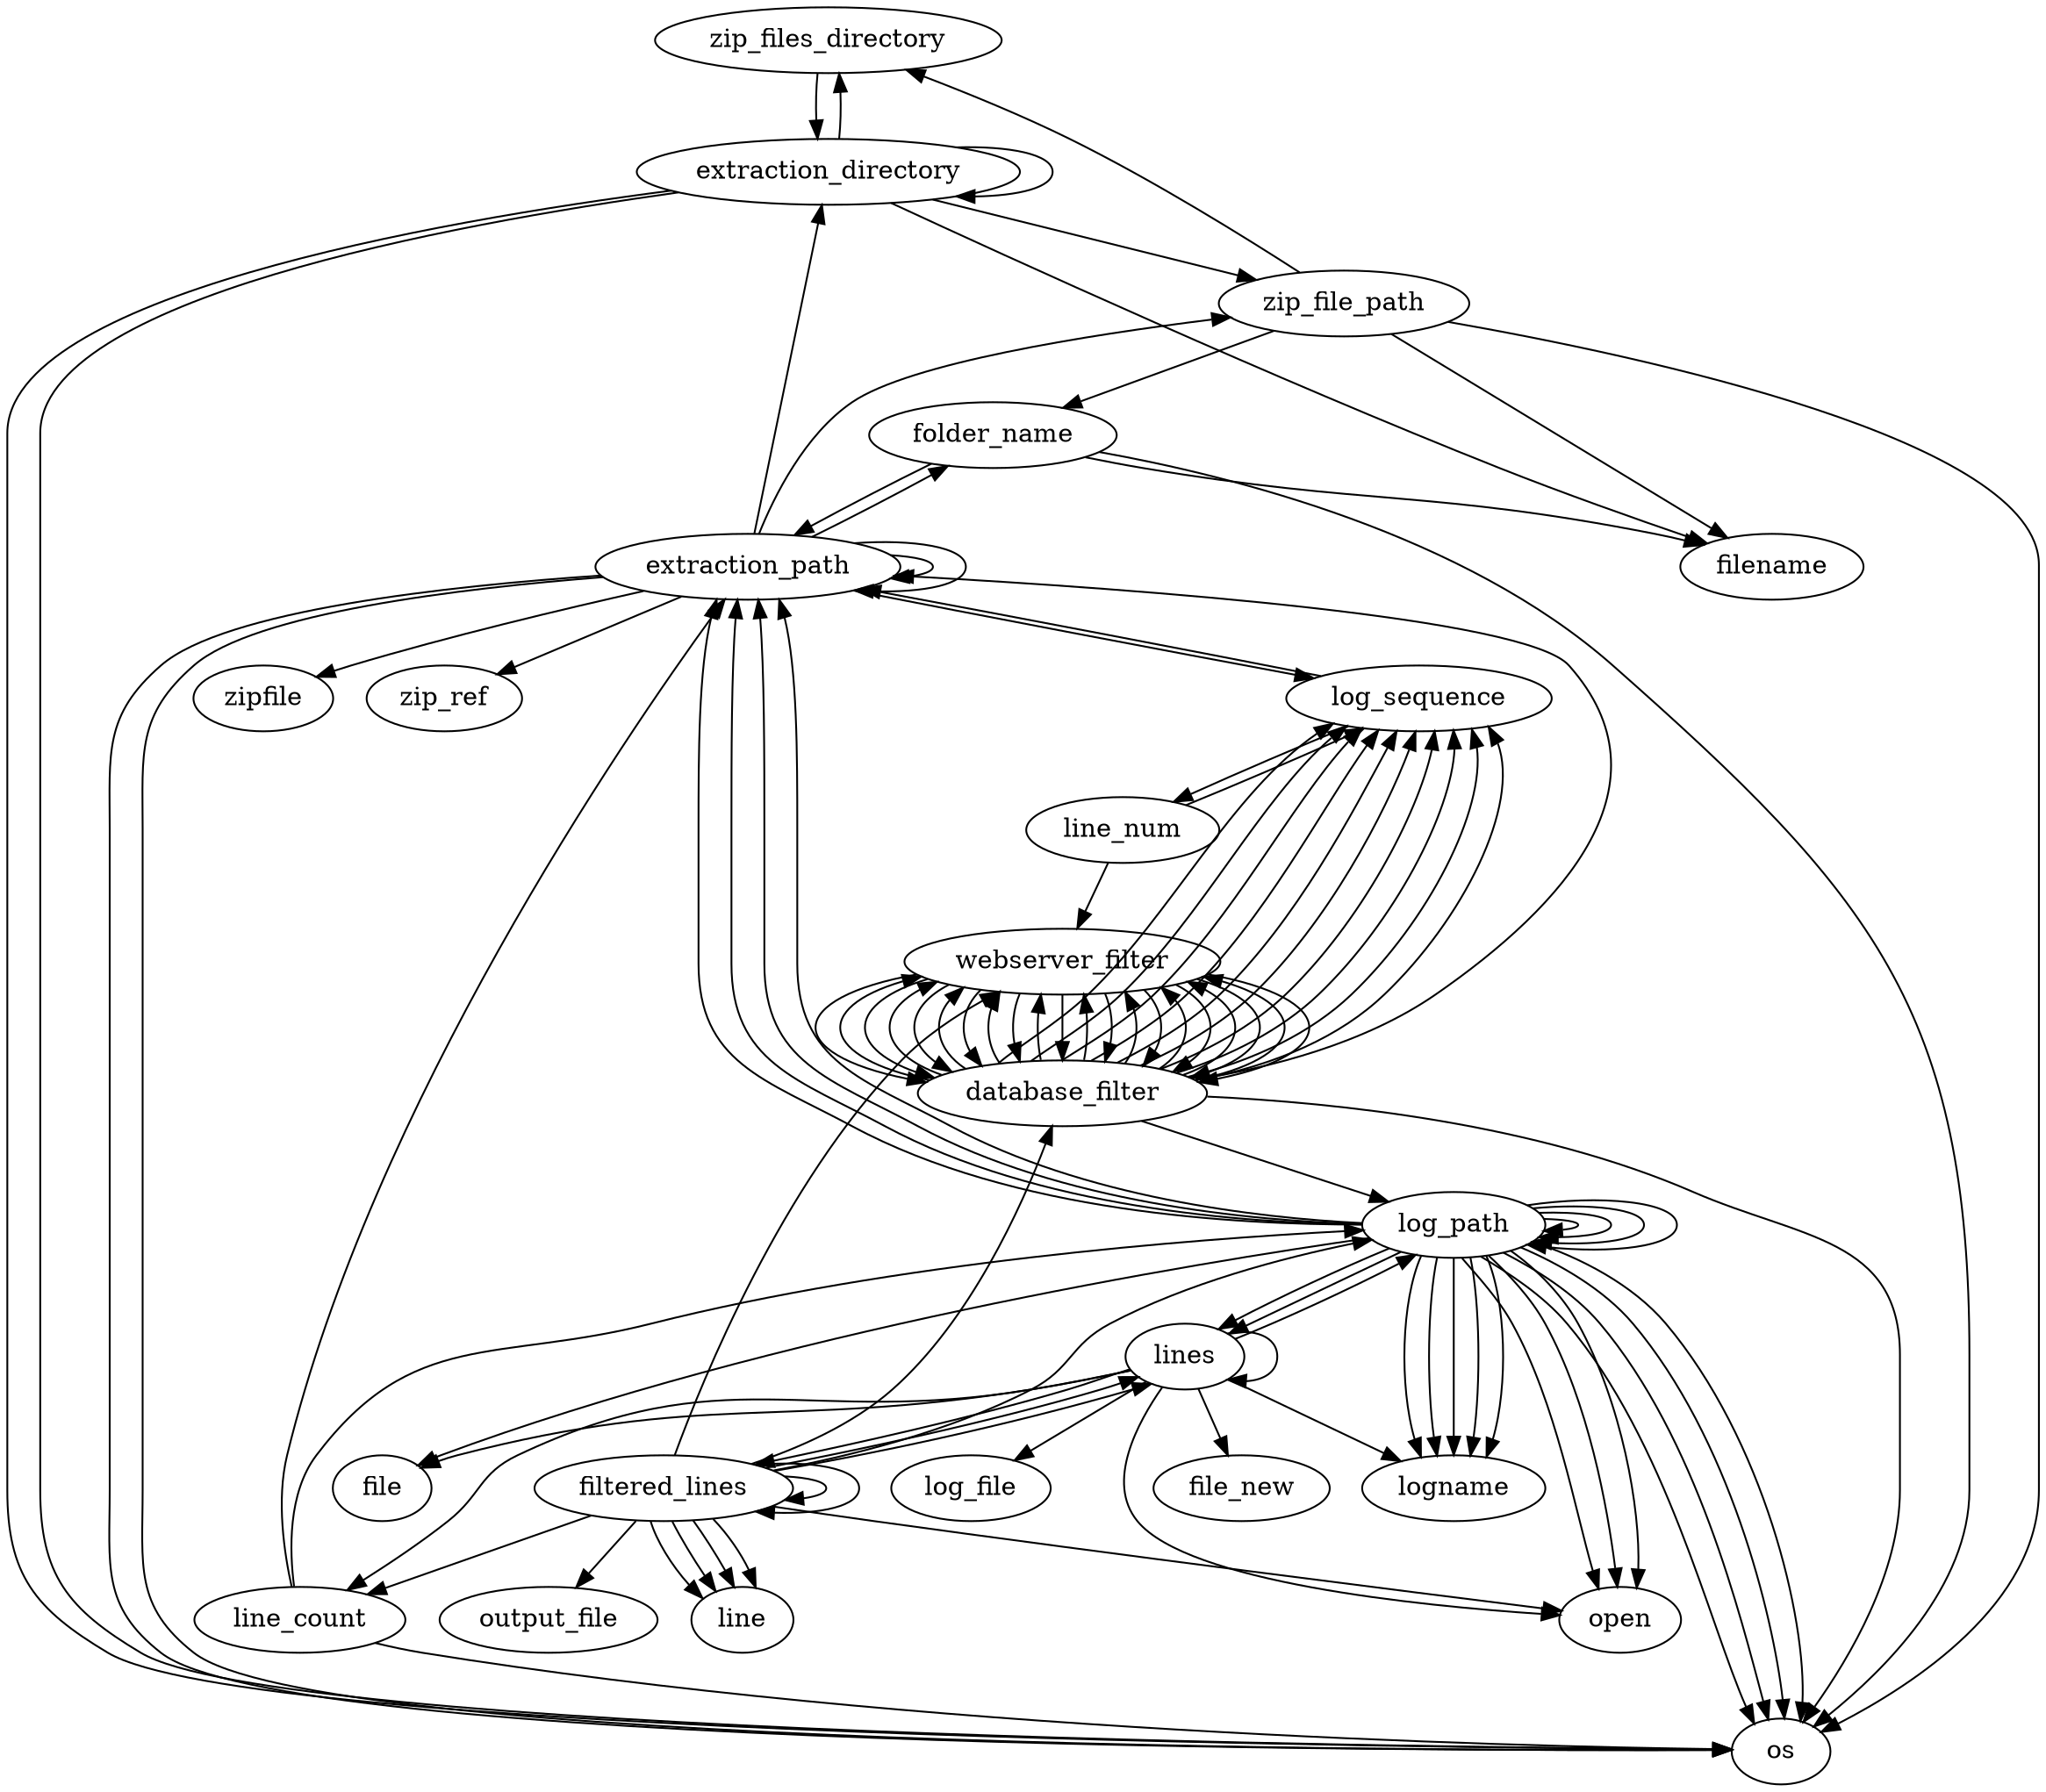 digraph DataFlowGraph {
	zip_files_directory
	extraction_directory
	zip_files_directory -> extraction_directory
	extraction_directory -> os
	extraction_directory -> extraction_directory
	extraction_directory -> os
	extraction_directory -> zip_files_directory
	extraction_directory -> filename
	zip_file_path
	extraction_directory -> zip_file_path
	zip_file_path -> os
	zip_file_path -> zip_files_directory
	zip_file_path -> filename
	folder_name
	zip_file_path -> folder_name
	folder_name -> os
	folder_name -> filename
	extraction_path
	folder_name -> extraction_path
	extraction_path -> os
	extraction_path -> extraction_directory
	extraction_path -> folder_name
	extraction_path -> os
	extraction_path -> extraction_path
	extraction_path -> zipfile
	extraction_path -> zip_file_path
	extraction_path -> zip_ref
	extraction_path -> extraction_path
	log_sequence
	extraction_path -> log_sequence
	log_sequence -> extraction_path
	line_num
	log_sequence -> line_num
	line_num -> log_sequence
	webserver_filter
	line_num -> webserver_filter
	database_filter
	webserver_filter -> database_filter
	database_filter -> log_sequence
	webserver_filter
	database_filter -> webserver_filter
	database_filter
	webserver_filter -> database_filter
	database_filter -> log_sequence
	webserver_filter
	database_filter -> webserver_filter
	database_filter
	webserver_filter -> database_filter
	database_filter -> log_sequence
	webserver_filter
	database_filter -> webserver_filter
	database_filter
	webserver_filter -> database_filter
	database_filter -> log_sequence
	webserver_filter
	database_filter -> webserver_filter
	database_filter
	webserver_filter -> database_filter
	database_filter -> log_sequence
	webserver_filter
	database_filter -> webserver_filter
	database_filter
	webserver_filter -> database_filter
	database_filter -> log_sequence
	webserver_filter
	database_filter -> webserver_filter
	database_filter
	webserver_filter -> database_filter
	database_filter -> log_sequence
	webserver_filter
	database_filter -> webserver_filter
	database_filter
	webserver_filter -> database_filter
	database_filter -> log_sequence
	webserver_filter
	database_filter -> webserver_filter
	database_filter
	webserver_filter -> database_filter
	database_filter -> log_sequence
	webserver_filter
	database_filter -> webserver_filter
	database_filter
	webserver_filter -> database_filter
	database_filter -> log_sequence
	webserver_filter
	database_filter -> webserver_filter
	database_filter
	webserver_filter -> database_filter
	database_filter -> os
	database_filter -> extraction_path
	log_path
	database_filter -> log_path
	log_path -> os
	log_path -> extraction_path
	log_path -> logname
	log_path -> open
	log_path -> log_path
	lines
	log_path -> lines
	lines -> log_file
	lines -> logname
	filtered_lines
	lines -> filtered_lines
	filtered_lines -> line
	filtered_lines -> lines
	filtered_lines -> webserver_filter
	filtered_lines -> line
	filtered_lines
	filtered_lines -> filtered_lines
	filtered_lines -> line
	filtered_lines -> lines
	filtered_lines -> database_filter
	filtered_lines -> line
	filtered_lines -> open
	filtered_lines -> log_path
	filtered_lines -> output_file
	filtered_lines -> filtered_lines
	line_count
	filtered_lines -> line_count
	line_count -> os
	line_count -> extraction_path
	log_path
	line_count -> log_path
	log_path -> os
	log_path -> extraction_path
	log_path -> logname
	log_path -> logname
	log_path -> open
	log_path -> log_path
	log_path -> file
	log_path -> os
	log_path -> extraction_path
	log_path
	log_path -> log_path
	log_path -> os
	log_path -> extraction_path
	log_path -> logname
	log_path -> logname
	log_path -> open
	log_path -> log_path
	lines
	log_path -> lines
	lines -> file
	lines -> line_count
	lines -> open
	lines -> log_path
	lines -> file_new
	lines -> lines
}
